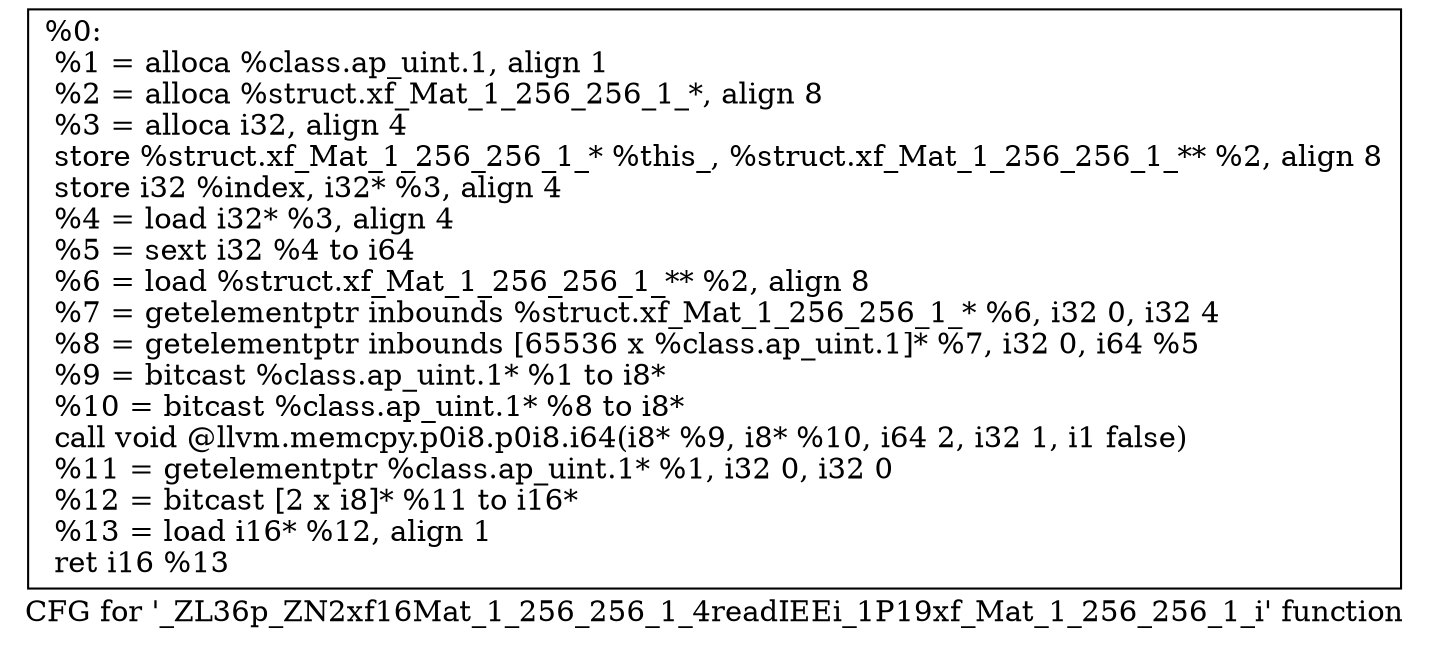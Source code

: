digraph "CFG for '_ZL36p_ZN2xf16Mat_1_256_256_1_4readIEEi_1P19xf_Mat_1_256_256_1_i' function" {
	label="CFG for '_ZL36p_ZN2xf16Mat_1_256_256_1_4readIEEi_1P19xf_Mat_1_256_256_1_i' function";

	Node0x3347a00 [shape=record,label="{%0:\l  %1 = alloca %class.ap_uint.1, align 1\l  %2 = alloca %struct.xf_Mat_1_256_256_1_*, align 8\l  %3 = alloca i32, align 4\l  store %struct.xf_Mat_1_256_256_1_* %this_, %struct.xf_Mat_1_256_256_1_** %2, align 8\l  store i32 %index, i32* %3, align 4\l  %4 = load i32* %3, align 4\l  %5 = sext i32 %4 to i64\l  %6 = load %struct.xf_Mat_1_256_256_1_** %2, align 8\l  %7 = getelementptr inbounds %struct.xf_Mat_1_256_256_1_* %6, i32 0, i32 4\l  %8 = getelementptr inbounds [65536 x %class.ap_uint.1]* %7, i32 0, i64 %5\l  %9 = bitcast %class.ap_uint.1* %1 to i8*\l  %10 = bitcast %class.ap_uint.1* %8 to i8*\l  call void @llvm.memcpy.p0i8.p0i8.i64(i8* %9, i8* %10, i64 2, i32 1, i1 false)\l  %11 = getelementptr %class.ap_uint.1* %1, i32 0, i32 0\l  %12 = bitcast [2 x i8]* %11 to i16*\l  %13 = load i16* %12, align 1\l  ret i16 %13\l}"];
}

